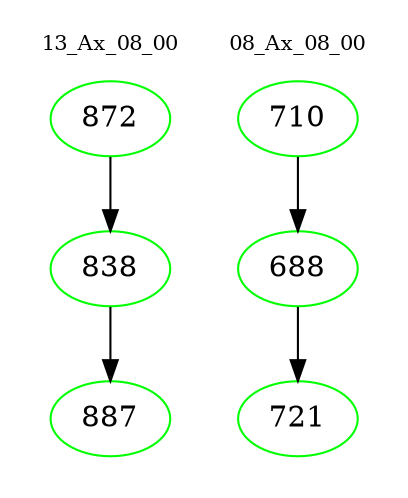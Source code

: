 digraph{
subgraph cluster_0 {
color = white
label = "13_Ax_08_00";
fontsize=10;
T0_872 [label="872", color="green"]
T0_872 -> T0_838 [color="black"]
T0_838 [label="838", color="green"]
T0_838 -> T0_887 [color="black"]
T0_887 [label="887", color="green"]
}
subgraph cluster_1 {
color = white
label = "08_Ax_08_00";
fontsize=10;
T1_710 [label="710", color="green"]
T1_710 -> T1_688 [color="black"]
T1_688 [label="688", color="green"]
T1_688 -> T1_721 [color="black"]
T1_721 [label="721", color="green"]
}
}
